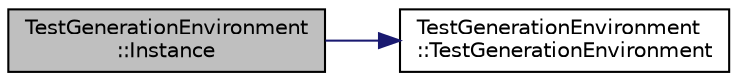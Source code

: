 digraph "TestGenerationEnvironment::Instance"
{
 // LATEX_PDF_SIZE
  bgcolor="transparent";
  edge [fontname="Helvetica",fontsize="10",labelfontname="Helvetica",labelfontsize="10"];
  node [fontname="Helvetica",fontsize="10",shape=record];
  rankdir="LR";
  Node1 [label="TestGenerationEnvironment\l::Instance",height=0.2,width=0.4,color="black", fillcolor="grey75", style="filled", fontcolor="black",tooltip=" "];
  Node1 -> Node2 [color="midnightblue",fontsize="10",style="solid",fontname="Helvetica"];
  Node2 [label="TestGenerationEnvironment\l::TestGenerationEnvironment",height=0.2,width=0.4,color="black",URL="$classTestGenerationEnvironment.html#acd170900a12de9e9e374366032230301",tooltip=" "];
}
